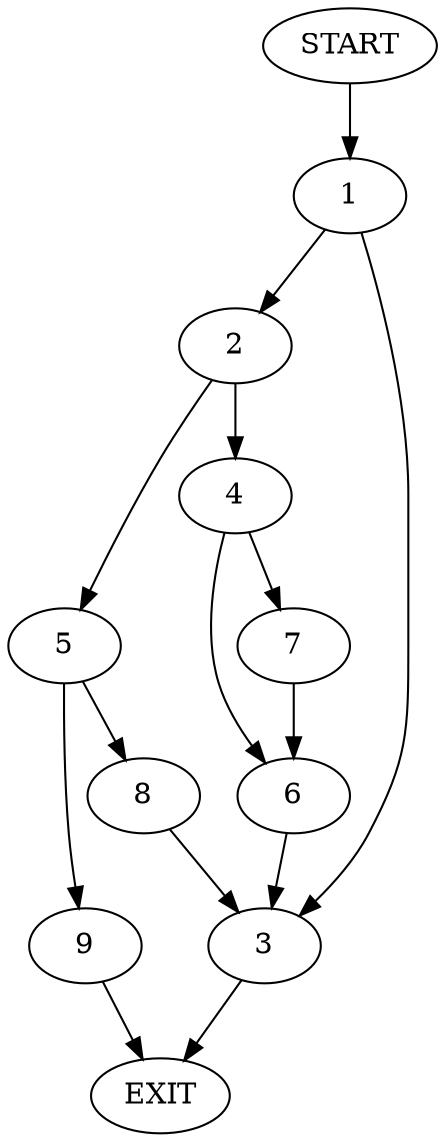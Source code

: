 digraph {
0 [label="START"]
10 [label="EXIT"]
0 -> 1
1 -> 2
1 -> 3
2 -> 4
2 -> 5
3 -> 10
4 -> 6
4 -> 7
5 -> 8
5 -> 9
9 -> 10
8 -> 3
7 -> 6
6 -> 3
}
